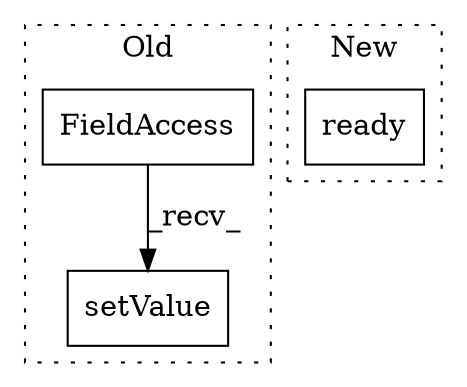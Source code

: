 digraph G {
subgraph cluster0 {
1 [label="setValue" a="32" s="4936,4981" l="9,1" shape="box"];
3 [label="FieldAccess" a="22" s="4893" l="42" shape="box"];
label = "Old";
style="dotted";
}
subgraph cluster1 {
2 [label="ready" a="32" s="4988" l="7" shape="box"];
label = "New";
style="dotted";
}
3 -> 1 [label="_recv_"];
}